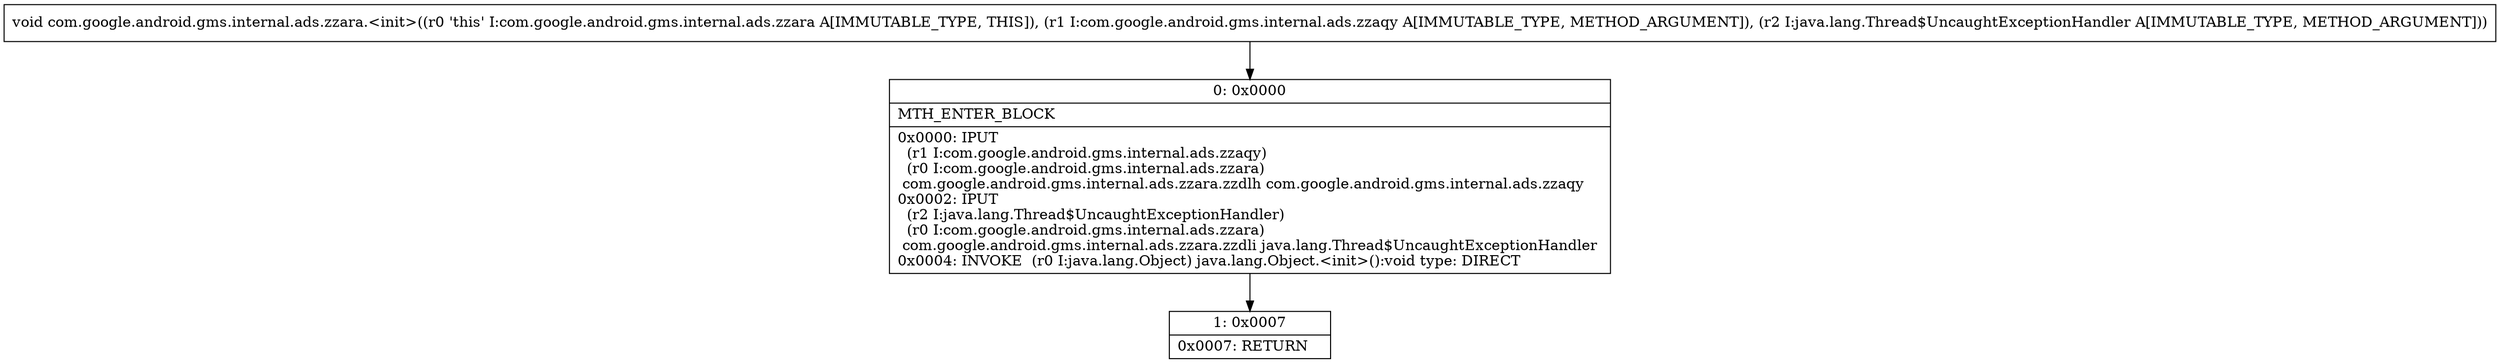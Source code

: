digraph "CFG forcom.google.android.gms.internal.ads.zzara.\<init\>(Lcom\/google\/android\/gms\/internal\/ads\/zzaqy;Ljava\/lang\/Thread$UncaughtExceptionHandler;)V" {
Node_0 [shape=record,label="{0\:\ 0x0000|MTH_ENTER_BLOCK\l|0x0000: IPUT  \l  (r1 I:com.google.android.gms.internal.ads.zzaqy)\l  (r0 I:com.google.android.gms.internal.ads.zzara)\l com.google.android.gms.internal.ads.zzara.zzdlh com.google.android.gms.internal.ads.zzaqy \l0x0002: IPUT  \l  (r2 I:java.lang.Thread$UncaughtExceptionHandler)\l  (r0 I:com.google.android.gms.internal.ads.zzara)\l com.google.android.gms.internal.ads.zzara.zzdli java.lang.Thread$UncaughtExceptionHandler \l0x0004: INVOKE  (r0 I:java.lang.Object) java.lang.Object.\<init\>():void type: DIRECT \l}"];
Node_1 [shape=record,label="{1\:\ 0x0007|0x0007: RETURN   \l}"];
MethodNode[shape=record,label="{void com.google.android.gms.internal.ads.zzara.\<init\>((r0 'this' I:com.google.android.gms.internal.ads.zzara A[IMMUTABLE_TYPE, THIS]), (r1 I:com.google.android.gms.internal.ads.zzaqy A[IMMUTABLE_TYPE, METHOD_ARGUMENT]), (r2 I:java.lang.Thread$UncaughtExceptionHandler A[IMMUTABLE_TYPE, METHOD_ARGUMENT])) }"];
MethodNode -> Node_0;
Node_0 -> Node_1;
}

